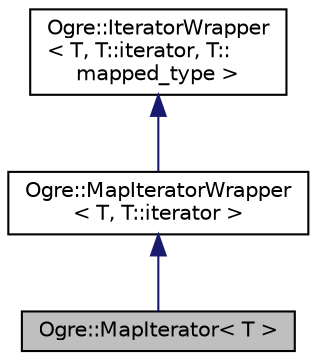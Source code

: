 digraph "Ogre::MapIterator&lt; T &gt;"
{
  bgcolor="transparent";
  edge [fontname="Helvetica",fontsize="10",labelfontname="Helvetica",labelfontsize="10"];
  node [fontname="Helvetica",fontsize="10",shape=record];
  Node0 [label="Ogre::MapIterator\< T \>",height=0.2,width=0.4,color="black", fillcolor="grey75", style="filled", fontcolor="black"];
  Node1 -> Node0 [dir="back",color="midnightblue",fontsize="10",style="solid",fontname="Helvetica"];
  Node1 [label="Ogre::MapIteratorWrapper\l\< T, T::iterator \>",height=0.2,width=0.4,color="black",URL="$class_ogre_1_1_map_iterator_wrapper.html"];
  Node2 -> Node1 [dir="back",color="midnightblue",fontsize="10",style="solid",fontname="Helvetica"];
  Node2 [label="Ogre::IteratorWrapper\l\< T, T::iterator, T::\lmapped_type \>",height=0.2,width=0.4,color="black",URL="$class_ogre_1_1_iterator_wrapper.html"];
}
